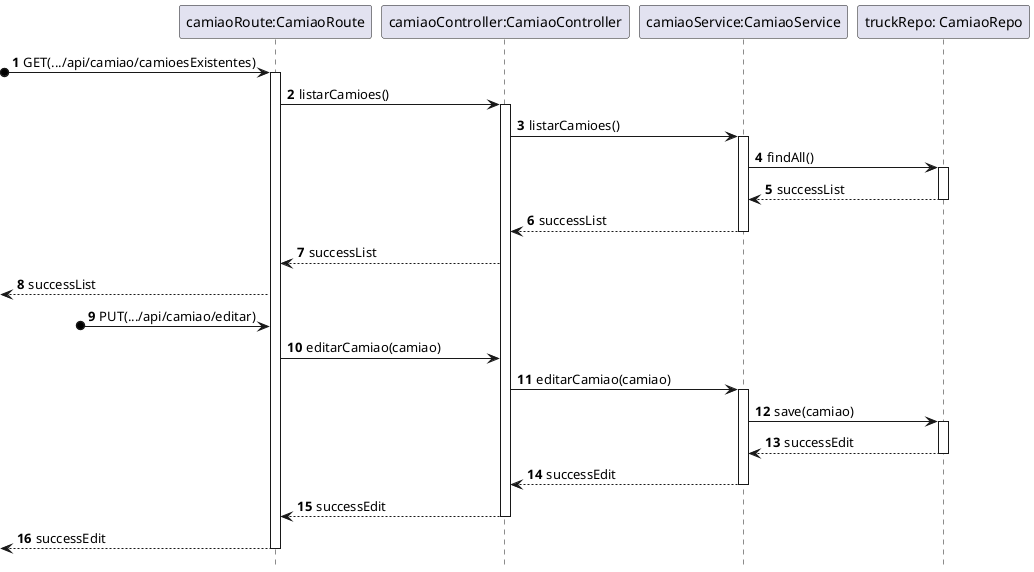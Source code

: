 @startuml

hide footbox
autonumber

participant "camiaoRoute:CamiaoRoute" as route
participant "camiaoController:CamiaoController" as controller
participant "camiaoService:CamiaoService" as service
participant "truckRepo: CamiaoRepo" as repo


?o-> route : GET(.../api/camiao/camioesExistentes)
activate route
route -> controller: listarCamioes()
activate controller
controller -> service : listarCamioes()
activate service
service -> repo : findAll()
activate repo
repo --> service : successList
deactivate repo
service --> controller: successList
deactivate service
controller --> route: successList
<-- route : successList
?o-> route : PUT(.../api/camiao/editar)
route -> controller: editarCamiao(camiao)
controller -> service : editarCamiao(camiao)
activate service
service -> repo : save(camiao)
activate repo
repo --> service : successEdit
deactivate repo
service --> controller: successEdit
deactivate service
controller --> route: successEdit
deactivate controller
<-- route : successEdit
deactivate route

@enduml